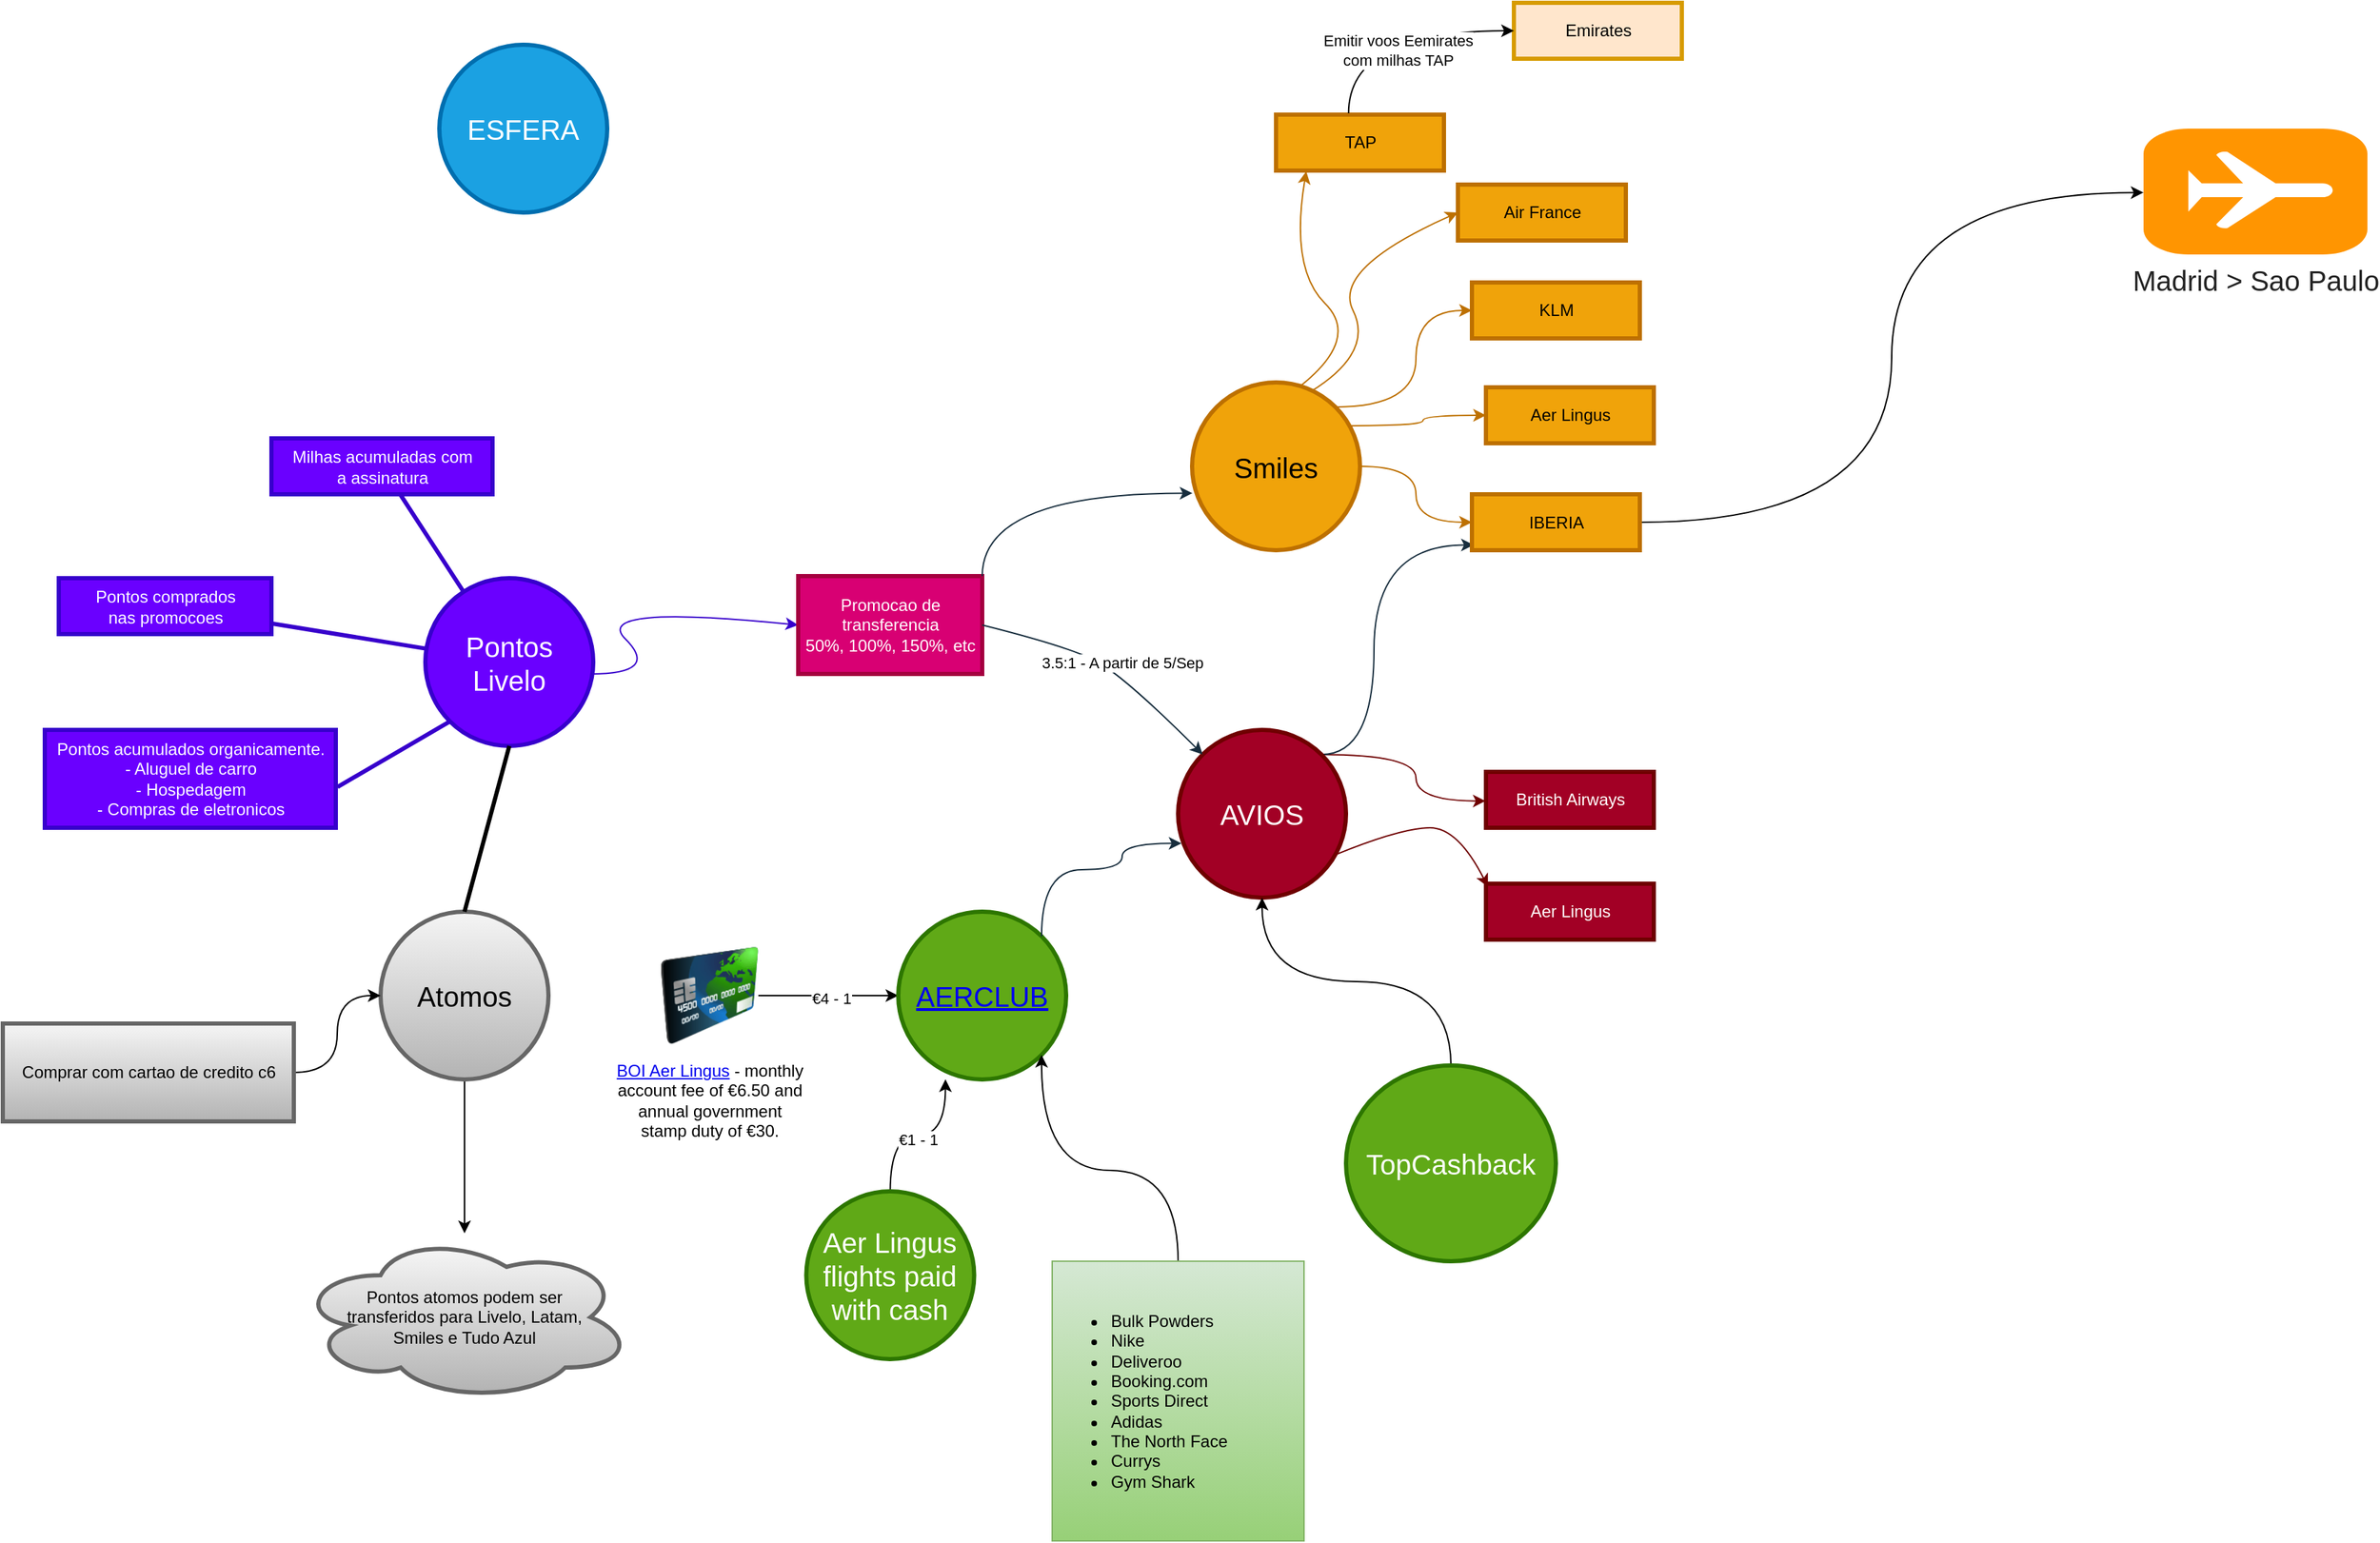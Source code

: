 <mxfile version="22.0.3" type="github" pages="2">
  <diagram id="pHUcZfW-cZySXH26Udvi" name="Page-2">
    <mxGraphModel dx="1411" dy="728" grid="1" gridSize="10" guides="1" tooltips="1" connect="1" arrows="1" fold="1" page="1" pageScale="1" pageWidth="827" pageHeight="1169" background="#ffffff" math="0" shadow="0">
      <root>
        <mxCell id="0" />
        <mxCell id="1" parent="0" />
        <mxCell id="98yDIqRsI6KGfIPP-x18-167" value="Pontos Livelo" style="ellipse;whiteSpace=wrap;html=1;shadow=0;fontFamily=Helvetica;fontSize=20;align=center;strokeWidth=3;fillColor=#6a00ff;strokeColor=#3700CC;fontColor=#ffffff;rounded=0;labelBackgroundColor=none;" parent="1" vertex="1">
          <mxGeometry x="312" y="721.5" width="120" height="120" as="geometry" />
        </mxCell>
        <mxCell id="98yDIqRsI6KGfIPP-x18-168" value="Milhas acumuladas com &lt;br&gt;a assinatura" style="rounded=0;fillColor=#6a00ff;strokeColor=#3700CC;strokeWidth=3;shadow=0;html=1;fontColor=#ffffff;labelBackgroundColor=none;" parent="1" vertex="1">
          <mxGeometry x="202" y="621.5" width="158" height="40" as="geometry" />
        </mxCell>
        <mxCell id="98yDIqRsI6KGfIPP-x18-169" value="Pontos comprados&lt;br&gt;nas promocoes" style="rounded=0;fillColor=#6a00ff;strokeColor=#3700CC;strokeWidth=3;shadow=0;html=1;fontColor=#ffffff;labelBackgroundColor=none;" parent="1" vertex="1">
          <mxGeometry x="50" y="721.5" width="152" height="40" as="geometry" />
        </mxCell>
        <mxCell id="98yDIqRsI6KGfIPP-x18-179" value="" style="edgeStyle=none;endArrow=none;strokeWidth=3;strokeColor=#3700CC;html=1;rounded=0;labelBackgroundColor=none;fontColor=default;fillColor=#6a00ff;" parent="1" source="98yDIqRsI6KGfIPP-x18-167" target="98yDIqRsI6KGfIPP-x18-168" edge="1">
          <mxGeometry x="-1498" y="-303.5" width="100" height="100" as="geometry">
            <mxPoint x="-1498" y="-203.5" as="sourcePoint" />
            <mxPoint x="-1398" y="-303.5" as="targetPoint" />
          </mxGeometry>
        </mxCell>
        <mxCell id="98yDIqRsI6KGfIPP-x18-181" value="" style="edgeStyle=none;endArrow=none;strokeWidth=3;strokeColor=#3700CC;html=1;rounded=0;labelBackgroundColor=none;fontColor=default;fillColor=#6a00ff;" parent="1" source="98yDIqRsI6KGfIPP-x18-167" target="98yDIqRsI6KGfIPP-x18-169" edge="1">
          <mxGeometry x="-1498" y="-303.5" width="100" height="100" as="geometry">
            <mxPoint x="-1498" y="-203.5" as="sourcePoint" />
            <mxPoint x="-1398" y="-303.5" as="targetPoint" />
          </mxGeometry>
        </mxCell>
        <mxCell id="98yDIqRsI6KGfIPP-x18-195" value="" style="curved=1;endArrow=classic;html=1;rounded=0;entryX=0;entryY=0.5;entryDx=0;entryDy=0;strokeColor=#3700CC;labelBackgroundColor=none;fontColor=default;fillColor=#6a00ff;" parent="1" target="cvBn0tVz_LSelpj-P-2Y-2" edge="1">
          <mxGeometry width="50" height="50" relative="1" as="geometry">
            <mxPoint x="430" y="790" as="sourcePoint" />
            <mxPoint x="530" y="740" as="targetPoint" />
            <Array as="points">
              <mxPoint x="480" y="790" />
              <mxPoint x="430" y="740" />
            </Array>
          </mxGeometry>
        </mxCell>
        <mxCell id="cvBn0tVz_LSelpj-P-2Y-2" value="Promocao de &lt;br&gt;transferencia&lt;br&gt;50%, 100%, 150%, etc" style="rounded=0;fillColor=#d80073;strokeColor=#A50040;strokeWidth=3;shadow=0;html=1;labelBackgroundColor=none;fontColor=#ffffff;" parent="1" vertex="1">
          <mxGeometry x="578.5" y="720" width="131.5" height="70" as="geometry" />
        </mxCell>
        <mxCell id="lprAs_AV9ht-rZbfYgg8-25" style="edgeStyle=orthogonalEdgeStyle;rounded=0;orthogonalLoop=1;jettySize=auto;html=1;exitX=1;exitY=0.5;exitDx=0;exitDy=0;entryX=0;entryY=0.5;entryDx=0;entryDy=0;curved=1;labelBackgroundColor=none;strokeColor=#BD7000;fontColor=default;fillColor=#f0a30a;" parent="1" source="lprAs_AV9ht-rZbfYgg8-1" target="lprAs_AV9ht-rZbfYgg8-10" edge="1">
          <mxGeometry relative="1" as="geometry" />
        </mxCell>
        <mxCell id="lprAs_AV9ht-rZbfYgg8-1" value="Smiles" style="ellipse;whiteSpace=wrap;html=1;shadow=0;fontFamily=Helvetica;fontSize=20;align=center;strokeWidth=3;fillColor=#f0a30a;strokeColor=#BD7000;rounded=0;labelBackgroundColor=none;fontColor=#000000;" parent="1" vertex="1">
          <mxGeometry x="860" y="581.5" width="120" height="120" as="geometry" />
        </mxCell>
        <mxCell id="lprAs_AV9ht-rZbfYgg8-26" style="edgeStyle=orthogonalEdgeStyle;rounded=0;orthogonalLoop=1;jettySize=auto;html=1;exitX=1;exitY=0;exitDx=0;exitDy=0;curved=1;entryX=-0.002;entryY=0.521;entryDx=0;entryDy=0;entryPerimeter=0;labelBackgroundColor=none;strokeColor=#6F0000;fontColor=default;fillColor=#a20025;" parent="1" source="lprAs_AV9ht-rZbfYgg8-2" target="lprAs_AV9ht-rZbfYgg8-18" edge="1">
          <mxGeometry relative="1" as="geometry" />
        </mxCell>
        <mxCell id="lprAs_AV9ht-rZbfYgg8-27" style="edgeStyle=orthogonalEdgeStyle;rounded=0;orthogonalLoop=1;jettySize=auto;html=1;exitX=1;exitY=0;exitDx=0;exitDy=0;entryX=0.011;entryY=0.905;entryDx=0;entryDy=0;entryPerimeter=0;curved=1;labelBackgroundColor=none;strokeColor=#182E3E;fontColor=default;" parent="1" source="lprAs_AV9ht-rZbfYgg8-2" target="lprAs_AV9ht-rZbfYgg8-10" edge="1">
          <mxGeometry relative="1" as="geometry">
            <mxPoint x="1060" y="680" as="targetPoint" />
            <Array as="points">
              <mxPoint x="990" y="848" />
              <mxPoint x="990" y="698" />
            </Array>
          </mxGeometry>
        </mxCell>
        <mxCell id="lprAs_AV9ht-rZbfYgg8-2" value="AVIOS" style="ellipse;whiteSpace=wrap;html=1;shadow=0;fontFamily=Helvetica;fontSize=20;align=center;strokeWidth=3;fillColor=#a20025;strokeColor=#6F0000;rounded=0;labelBackgroundColor=none;fontColor=#ffffff;" parent="1" vertex="1">
          <mxGeometry x="850" y="830" width="120" height="120" as="geometry" />
        </mxCell>
        <mxCell id="lprAs_AV9ht-rZbfYgg8-3" value="" style="curved=1;endArrow=classic;html=1;rounded=0;exitX=1;exitY=0.5;exitDx=0;exitDy=0;labelBackgroundColor=none;strokeColor=#182E3E;fontColor=default;" parent="1" source="cvBn0tVz_LSelpj-P-2Y-2" target="lprAs_AV9ht-rZbfYgg8-2" edge="1">
          <mxGeometry width="50" height="50" relative="1" as="geometry">
            <mxPoint x="560" y="770" as="sourcePoint" />
            <mxPoint x="610" y="720" as="targetPoint" />
            <Array as="points">
              <mxPoint x="770" y="770" />
              <mxPoint x="810" y="790" />
            </Array>
          </mxGeometry>
        </mxCell>
        <mxCell id="LaEs5MpT-my3YbIbVM4t-5" value="3.5:1 - A partir de 5/Sep" style="edgeLabel;html=1;align=center;verticalAlign=middle;resizable=0;points=[];" parent="lprAs_AV9ht-rZbfYgg8-3" vertex="1" connectable="0">
          <mxGeometry x="-0.23" y="1" relative="1" as="geometry">
            <mxPoint x="30" y="8" as="offset" />
          </mxGeometry>
        </mxCell>
        <mxCell id="lprAs_AV9ht-rZbfYgg8-5" value="TAP" style="rounded=0;fillColor=#f0a30a;strokeColor=#BD7000;strokeWidth=3;shadow=0;html=1;fontColor=#000000;labelBackgroundColor=none;" parent="1" vertex="1">
          <mxGeometry x="920" y="390" width="120" height="40" as="geometry" />
        </mxCell>
        <mxCell id="lprAs_AV9ht-rZbfYgg8-8" value="" style="curved=1;endArrow=classic;html=1;rounded=0;entryX=0.18;entryY=1.013;entryDx=0;entryDy=0;exitX=0.648;exitY=0.019;exitDx=0;exitDy=0;exitPerimeter=0;entryPerimeter=0;labelBackgroundColor=none;strokeColor=#BD7000;fontColor=default;fillColor=#f0a30a;" parent="1" source="lprAs_AV9ht-rZbfYgg8-1" target="lprAs_AV9ht-rZbfYgg8-5" edge="1">
          <mxGeometry width="50" height="50" relative="1" as="geometry">
            <mxPoint x="930" y="550" as="sourcePoint" />
            <mxPoint x="980" y="500" as="targetPoint" />
            <Array as="points">
              <mxPoint x="980" y="550" />
              <mxPoint x="930" y="500" />
            </Array>
          </mxGeometry>
        </mxCell>
        <mxCell id="lprAs_AV9ht-rZbfYgg8-9" value="Air France" style="rounded=0;fillColor=#f0a30a;strokeColor=#BD7000;strokeWidth=3;shadow=0;html=1;fontColor=#000000;labelBackgroundColor=none;" parent="1" vertex="1">
          <mxGeometry x="1050" y="440" width="120" height="40" as="geometry" />
        </mxCell>
        <mxCell id="LaEs5MpT-my3YbIbVM4t-14" style="edgeStyle=orthogonalEdgeStyle;rounded=0;orthogonalLoop=1;jettySize=auto;html=1;exitX=1;exitY=0.5;exitDx=0;exitDy=0;entryX=0;entryY=0.508;entryDx=0;entryDy=0;entryPerimeter=0;curved=1;" parent="1" source="lprAs_AV9ht-rZbfYgg8-10" target="LaEs5MpT-my3YbIbVM4t-13" edge="1">
          <mxGeometry relative="1" as="geometry" />
        </mxCell>
        <mxCell id="lprAs_AV9ht-rZbfYgg8-10" value="IBERIA" style="rounded=0;fillColor=#f0a30a;strokeColor=#BD7000;strokeWidth=3;shadow=0;html=1;fontColor=#000000;labelBackgroundColor=none;" parent="1" vertex="1">
          <mxGeometry x="1060" y="661.5" width="120" height="40" as="geometry" />
        </mxCell>
        <mxCell id="lprAs_AV9ht-rZbfYgg8-11" value="Aer Lingus" style="rounded=0;fillColor=#f0a30a;strokeColor=#BD7000;strokeWidth=3;shadow=0;html=1;fontColor=#000000;labelBackgroundColor=none;" parent="1" vertex="1">
          <mxGeometry x="1070" y="585" width="120" height="40" as="geometry" />
        </mxCell>
        <mxCell id="lprAs_AV9ht-rZbfYgg8-12" value="" style="curved=1;endArrow=classic;html=1;rounded=0;entryX=0;entryY=0.5;entryDx=0;entryDy=0;exitX=0.708;exitY=0.054;exitDx=0;exitDy=0;exitPerimeter=0;labelBackgroundColor=none;strokeColor=#BD7000;fontColor=default;fillColor=#f0a30a;" parent="1" source="lprAs_AV9ht-rZbfYgg8-1" target="lprAs_AV9ht-rZbfYgg8-9" edge="1">
          <mxGeometry width="50" height="50" relative="1" as="geometry">
            <mxPoint x="948" y="594" as="sourcePoint" />
            <mxPoint x="952" y="441" as="targetPoint" />
            <Array as="points">
              <mxPoint x="990" y="560" />
              <mxPoint x="960" y="500" />
            </Array>
          </mxGeometry>
        </mxCell>
        <mxCell id="lprAs_AV9ht-rZbfYgg8-16" value="Aer Lingus" style="rounded=0;fillColor=#a20025;strokeColor=#6F0000;strokeWidth=3;shadow=0;html=1;fontColor=#ffffff;labelBackgroundColor=none;" parent="1" vertex="1">
          <mxGeometry x="1070" y="940" width="120" height="40" as="geometry" />
        </mxCell>
        <mxCell id="lprAs_AV9ht-rZbfYgg8-18" value="British Airways" style="rounded=0;fillColor=#a20025;strokeColor=#6F0000;strokeWidth=3;shadow=0;html=1;fontColor=#ffffff;labelBackgroundColor=none;" parent="1" vertex="1">
          <mxGeometry x="1070" y="860" width="120" height="40" as="geometry" />
        </mxCell>
        <mxCell id="lprAs_AV9ht-rZbfYgg8-21" value="" style="curved=1;endArrow=classic;html=1;rounded=0;exitX=0.949;exitY=0.739;exitDx=0;exitDy=0;exitPerimeter=0;entryX=0.012;entryY=0.055;entryDx=0;entryDy=0;entryPerimeter=0;labelBackgroundColor=none;strokeColor=#6F0000;fontColor=default;fillColor=#a20025;" parent="1" source="lprAs_AV9ht-rZbfYgg8-2" target="lprAs_AV9ht-rZbfYgg8-16" edge="1">
          <mxGeometry width="50" height="50" relative="1" as="geometry">
            <mxPoint x="960" y="922.5" as="sourcePoint" />
            <mxPoint x="1101" y="857.5" as="targetPoint" />
            <Array as="points">
              <mxPoint x="1010" y="900" />
              <mxPoint x="1050" y="900" />
            </Array>
          </mxGeometry>
        </mxCell>
        <mxCell id="lprAs_AV9ht-rZbfYgg8-29" value="" style="endArrow=classic;html=1;rounded=0;exitX=0.949;exitY=0.258;exitDx=0;exitDy=0;exitPerimeter=0;entryX=0;entryY=0.5;entryDx=0;entryDy=0;edgeStyle=orthogonalEdgeStyle;curved=1;labelBackgroundColor=none;strokeColor=#BD7000;fontColor=default;fillColor=#f0a30a;" parent="1" source="lprAs_AV9ht-rZbfYgg8-1" target="lprAs_AV9ht-rZbfYgg8-11" edge="1">
          <mxGeometry width="50" height="50" relative="1" as="geometry">
            <mxPoint x="980" y="610" as="sourcePoint" />
            <mxPoint x="1030" y="560" as="targetPoint" />
          </mxGeometry>
        </mxCell>
        <mxCell id="lprAs_AV9ht-rZbfYgg8-30" value="KLM" style="rounded=0;fillColor=#f0a30a;strokeColor=#BD7000;strokeWidth=3;shadow=0;html=1;fontColor=#000000;labelBackgroundColor=none;" parent="1" vertex="1">
          <mxGeometry x="1060" y="510" width="120" height="40" as="geometry" />
        </mxCell>
        <mxCell id="lprAs_AV9ht-rZbfYgg8-32" value="" style="endArrow=classic;html=1;rounded=0;entryX=0;entryY=0.5;entryDx=0;entryDy=0;edgeStyle=orthogonalEdgeStyle;curved=1;exitX=1;exitY=0;exitDx=0;exitDy=0;labelBackgroundColor=none;strokeColor=#BD7000;fontColor=default;fillColor=#f0a30a;" parent="1" source="lprAs_AV9ht-rZbfYgg8-1" target="lprAs_AV9ht-rZbfYgg8-30" edge="1">
          <mxGeometry width="50" height="50" relative="1" as="geometry">
            <mxPoint x="970" y="600" as="sourcePoint" />
            <mxPoint x="1020" y="550" as="targetPoint" />
          </mxGeometry>
        </mxCell>
        <mxCell id="Cj-1utIJ18nujl3oS1AE-17" style="rounded=0;orthogonalLoop=1;jettySize=auto;html=1;exitX=1;exitY=0.5;exitDx=0;exitDy=0;entryX=0;entryY=0.5;entryDx=0;entryDy=0;" parent="1" source="Cj-1utIJ18nujl3oS1AE-16" target="lprAs_AV9ht-rZbfYgg8-33" edge="1">
          <mxGeometry relative="1" as="geometry">
            <mxPoint x="600" y="1060" as="targetPoint" />
            <Array as="points">
              <mxPoint x="640" y="1020" />
            </Array>
          </mxGeometry>
        </mxCell>
        <mxCell id="Cj-1utIJ18nujl3oS1AE-22" value="€4 -&amp;nbsp;1" style="edgeLabel;html=1;align=center;verticalAlign=middle;resizable=0;points=[];" parent="Cj-1utIJ18nujl3oS1AE-17" vertex="1" connectable="0">
          <mxGeometry x="0.03" y="-2" relative="1" as="geometry">
            <mxPoint as="offset" />
          </mxGeometry>
        </mxCell>
        <mxCell id="lprAs_AV9ht-rZbfYgg8-33" value="&lt;a href=&quot;https://estore.aerlingus.com/retailers&quot;&gt;AERCLUB&lt;/a&gt;" style="ellipse;whiteSpace=wrap;html=1;shadow=0;fontFamily=Helvetica;fontSize=20;align=center;strokeWidth=3;fillColor=#60a917;strokeColor=#2D7600;fontColor=#ffffff;rounded=0;labelBackgroundColor=none;" parent="1" vertex="1">
          <mxGeometry x="650" y="960" width="120" height="120" as="geometry" />
        </mxCell>
        <mxCell id="lprAs_AV9ht-rZbfYgg8-34" value="" style="endArrow=classic;html=1;rounded=0;exitX=1;exitY=0;exitDx=0;exitDy=0;edgeStyle=orthogonalEdgeStyle;curved=1;entryX=0.02;entryY=0.676;entryDx=0;entryDy=0;entryPerimeter=0;labelBackgroundColor=none;strokeColor=#182E3E;fontColor=default;" parent="1" source="lprAs_AV9ht-rZbfYgg8-33" target="lprAs_AV9ht-rZbfYgg8-2" edge="1">
          <mxGeometry width="50" height="50" relative="1" as="geometry">
            <mxPoint x="670" y="1000" as="sourcePoint" />
            <mxPoint x="720" y="950" as="targetPoint" />
            <Array as="points">
              <mxPoint x="752" y="930" />
              <mxPoint x="810" y="930" />
              <mxPoint x="810" y="911" />
            </Array>
          </mxGeometry>
        </mxCell>
        <mxCell id="lprAs_AV9ht-rZbfYgg8-35" value="" style="endArrow=classic;html=1;rounded=0;exitX=1;exitY=0;exitDx=0;exitDy=0;entryX=0.002;entryY=0.66;entryDx=0;entryDy=0;entryPerimeter=0;edgeStyle=orthogonalEdgeStyle;curved=1;labelBackgroundColor=none;strokeColor=#182E3E;fontColor=default;" parent="1" source="cvBn0tVz_LSelpj-P-2Y-2" target="lprAs_AV9ht-rZbfYgg8-1" edge="1">
          <mxGeometry width="50" height="50" relative="1" as="geometry">
            <mxPoint x="720" y="730" as="sourcePoint" />
            <mxPoint x="770" y="680" as="targetPoint" />
          </mxGeometry>
        </mxCell>
        <mxCell id="lprAs_AV9ht-rZbfYgg8-37" value="Emirates" style="rounded=0;fillColor=#ffe6cc;strokeColor=#d79b00;strokeWidth=3;shadow=0;html=1;labelBackgroundColor=none;" parent="1" vertex="1">
          <mxGeometry x="1090" y="310" width="120" height="40" as="geometry" />
        </mxCell>
        <mxCell id="Cj-1utIJ18nujl3oS1AE-20" style="edgeStyle=orthogonalEdgeStyle;rounded=0;orthogonalLoop=1;jettySize=auto;html=1;exitX=0.5;exitY=0;exitDx=0;exitDy=0;entryX=0.5;entryY=1;entryDx=0;entryDy=0;curved=1;" parent="1" source="lprAs_AV9ht-rZbfYgg8-39" target="lprAs_AV9ht-rZbfYgg8-2" edge="1">
          <mxGeometry relative="1" as="geometry" />
        </mxCell>
        <mxCell id="lprAs_AV9ht-rZbfYgg8-39" value="TopCashback" style="ellipse;whiteSpace=wrap;html=1;shadow=0;fontFamily=Helvetica;fontSize=20;align=center;strokeWidth=3;fillColor=#60a917;strokeColor=#2D7600;fontColor=#ffffff;rounded=0;labelBackgroundColor=none;" parent="1" vertex="1">
          <mxGeometry x="970" y="1070" width="150" height="140" as="geometry" />
        </mxCell>
        <mxCell id="Cj-1utIJ18nujl3oS1AE-1" value="" style="endArrow=classic;html=1;rounded=0;exitX=0.432;exitY=-0.024;exitDx=0;exitDy=0;exitPerimeter=0;entryX=0;entryY=0.5;entryDx=0;entryDy=0;edgeStyle=orthogonalEdgeStyle;curved=1;" parent="1" source="lprAs_AV9ht-rZbfYgg8-5" target="lprAs_AV9ht-rZbfYgg8-37" edge="1">
          <mxGeometry width="50" height="50" relative="1" as="geometry">
            <mxPoint x="990" y="385" as="sourcePoint" />
            <mxPoint x="1040" y="335" as="targetPoint" />
          </mxGeometry>
        </mxCell>
        <mxCell id="Cj-1utIJ18nujl3oS1AE-2" value="Emitir voos Eemirates &lt;br&gt;com milhas TAP" style="edgeLabel;html=1;align=center;verticalAlign=middle;resizable=0;points=[];" parent="Cj-1utIJ18nujl3oS1AE-1" vertex="1" connectable="0">
          <mxGeometry x="0.059" y="-14" relative="1" as="geometry">
            <mxPoint as="offset" />
          </mxGeometry>
        </mxCell>
        <mxCell id="Cj-1utIJ18nujl3oS1AE-16" value="&lt;a href=&quot;https://personalbanking.bankofireland.com/borrow/credit-cards/aer-credit-card/faqs/&quot;&gt;BOI Aer Lingus&lt;/a&gt; - monthly &lt;br&gt;account fee of €6.50 and &lt;br&gt;annual government &lt;br&gt;stamp duty of €30." style="image;html=1;image=img/lib/clip_art/finance/Credit_Card_128x128.png" parent="1" vertex="1">
          <mxGeometry x="480" y="980" width="70" height="80" as="geometry" />
        </mxCell>
        <mxCell id="Cj-1utIJ18nujl3oS1AE-23" style="edgeStyle=orthogonalEdgeStyle;rounded=0;orthogonalLoop=1;jettySize=auto;html=1;exitX=0.5;exitY=0;exitDx=0;exitDy=0;entryX=0.281;entryY=0.999;entryDx=0;entryDy=0;entryPerimeter=0;curved=1;" parent="1" source="Cj-1utIJ18nujl3oS1AE-21" target="lprAs_AV9ht-rZbfYgg8-33" edge="1">
          <mxGeometry relative="1" as="geometry" />
        </mxCell>
        <mxCell id="Cj-1utIJ18nujl3oS1AE-24" value="€1 -&amp;nbsp;1" style="edgeLabel;html=1;align=center;verticalAlign=middle;resizable=0;points=[];" parent="Cj-1utIJ18nujl3oS1AE-23" vertex="1" connectable="0">
          <mxGeometry x="-0.013" y="-3" relative="1" as="geometry">
            <mxPoint as="offset" />
          </mxGeometry>
        </mxCell>
        <mxCell id="Cj-1utIJ18nujl3oS1AE-21" value="Aer Lingus flights paid with cash" style="ellipse;whiteSpace=wrap;html=1;shadow=0;fontFamily=Helvetica;fontSize=20;align=center;strokeWidth=3;fillColor=#60a917;strokeColor=#2D7600;fontColor=#ffffff;rounded=0;labelBackgroundColor=none;" parent="1" vertex="1">
          <mxGeometry x="584.25" y="1160" width="120" height="120" as="geometry" />
        </mxCell>
        <mxCell id="Cj-1utIJ18nujl3oS1AE-25" value="ESFERA" style="ellipse;whiteSpace=wrap;html=1;shadow=0;fontFamily=Helvetica;fontSize=20;align=center;strokeWidth=3;fillColor=#1ba1e2;strokeColor=#006EAF;rounded=0;labelBackgroundColor=none;fontColor=#ffffff;" parent="1" vertex="1">
          <mxGeometry x="322" y="340" width="120" height="120" as="geometry" />
        </mxCell>
        <mxCell id="LaEs5MpT-my3YbIbVM4t-2" value="Pontos acumulados organicamente.&lt;br&gt;- Aluguel de carro&lt;br&gt;- Hospedagem&lt;br&gt;- Compras de eletronicos" style="rounded=0;fillColor=#6a00ff;strokeColor=#3700CC;strokeWidth=3;shadow=0;html=1;fontColor=#ffffff;labelBackgroundColor=none;" parent="1" vertex="1">
          <mxGeometry x="40" y="830" width="208" height="70" as="geometry" />
        </mxCell>
        <mxCell id="LaEs5MpT-my3YbIbVM4t-4" value="" style="edgeStyle=none;endArrow=none;strokeWidth=3;strokeColor=#3700CC;html=1;rounded=0;labelBackgroundColor=none;fontColor=default;fillColor=#6a00ff;exitX=0;exitY=1;exitDx=0;exitDy=0;entryX=1.006;entryY=0.583;entryDx=0;entryDy=0;entryPerimeter=0;" parent="1" source="98yDIqRsI6KGfIPP-x18-167" target="LaEs5MpT-my3YbIbVM4t-2" edge="1">
          <mxGeometry x="-1498" y="-303.5" width="100" height="100" as="geometry">
            <mxPoint x="323" y="782" as="sourcePoint" />
            <mxPoint x="212" y="764" as="targetPoint" />
          </mxGeometry>
        </mxCell>
        <mxCell id="LaEs5MpT-my3YbIbVM4t-11" value="" style="edgeStyle=orthogonalEdgeStyle;rounded=0;orthogonalLoop=1;jettySize=auto;html=1;" parent="1" source="LaEs5MpT-my3YbIbVM4t-6" target="LaEs5MpT-my3YbIbVM4t-10" edge="1">
          <mxGeometry relative="1" as="geometry" />
        </mxCell>
        <mxCell id="LaEs5MpT-my3YbIbVM4t-6" value="Atomos" style="ellipse;whiteSpace=wrap;html=1;shadow=0;fontFamily=Helvetica;fontSize=20;align=center;strokeWidth=3;fillColor=#f5f5f5;strokeColor=#666666;rounded=0;labelBackgroundColor=none;gradientColor=#b3b3b3;" parent="1" vertex="1">
          <mxGeometry x="280" y="960" width="120" height="120" as="geometry" />
        </mxCell>
        <mxCell id="LaEs5MpT-my3YbIbVM4t-9" style="edgeStyle=orthogonalEdgeStyle;rounded=0;orthogonalLoop=1;jettySize=auto;html=1;exitX=1;exitY=0.5;exitDx=0;exitDy=0;entryX=0;entryY=0.5;entryDx=0;entryDy=0;curved=1;" parent="1" source="LaEs5MpT-my3YbIbVM4t-7" target="LaEs5MpT-my3YbIbVM4t-6" edge="1">
          <mxGeometry relative="1" as="geometry" />
        </mxCell>
        <mxCell id="LaEs5MpT-my3YbIbVM4t-7" value="Comprar com cartao de credito c6" style="rounded=0;strokeWidth=3;shadow=0;html=1;labelBackgroundColor=none;fillColor=#f5f5f5;gradientColor=#b3b3b3;strokeColor=#666666;" parent="1" vertex="1">
          <mxGeometry x="10" y="1040" width="208" height="70" as="geometry" />
        </mxCell>
        <mxCell id="LaEs5MpT-my3YbIbVM4t-8" value="" style="edgeStyle=none;endArrow=none;strokeWidth=3;strokeColor=#000000;html=1;rounded=0;labelBackgroundColor=none;fontColor=default;fillColor=#6a00ff;exitX=0.5;exitY=1;exitDx=0;exitDy=0;entryX=0.5;entryY=0;entryDx=0;entryDy=0;" parent="1" source="98yDIqRsI6KGfIPP-x18-167" target="LaEs5MpT-my3YbIbVM4t-6" edge="1">
          <mxGeometry x="-1498" y="-303.5" width="100" height="100" as="geometry">
            <mxPoint x="340" y="834" as="sourcePoint" />
            <mxPoint x="259" y="881" as="targetPoint" />
          </mxGeometry>
        </mxCell>
        <mxCell id="LaEs5MpT-my3YbIbVM4t-10" value="Pontos atomos podem ser &lt;br&gt;transferidos para Livelo, Latam, &lt;br&gt;Smiles e Tudo Azul" style="ellipse;shape=cloud;whiteSpace=wrap;html=1;fontSize=12;fillColor=#f5f5f5;strokeColor=#666666;shadow=0;strokeWidth=3;rounded=0;labelBackgroundColor=none;gradientColor=#b3b3b3;" parent="1" vertex="1">
          <mxGeometry x="220" y="1190" width="240" height="120" as="geometry" />
        </mxCell>
        <mxCell id="LaEs5MpT-my3YbIbVM4t-13" value="&lt;font style=&quot;font-size: 20px;&quot;&gt;Madrid &amp;gt; Sao Paulo&lt;/font&gt;" style="html=1;strokeWidth=1;shadow=0;dashed=0;shape=mxgraph.ios7.misc.travel;fillColor=#FF9501;strokeColor=none;buttonText=;strokeColor2=#222222;fontColor=#222222;fontSize=8;verticalLabelPosition=bottom;verticalAlign=top;align=center;sketch=0;" parent="1" vertex="1">
          <mxGeometry x="1540" y="400" width="160" height="90" as="geometry" />
        </mxCell>
        <mxCell id="LaEs5MpT-my3YbIbVM4t-19" style="edgeStyle=orthogonalEdgeStyle;rounded=0;orthogonalLoop=1;jettySize=auto;html=1;exitX=0.5;exitY=0;exitDx=0;exitDy=0;entryX=1;entryY=1;entryDx=0;entryDy=0;curved=1;" parent="1" source="LaEs5MpT-my3YbIbVM4t-18" target="lprAs_AV9ht-rZbfYgg8-33" edge="1">
          <mxGeometry relative="1" as="geometry" />
        </mxCell>
        <mxCell id="LaEs5MpT-my3YbIbVM4t-18" value="&lt;ul&gt;&lt;li&gt;Bulk Powders&lt;/li&gt;&lt;li&gt;Nike&lt;/li&gt;&lt;li&gt;Deliveroo&lt;/li&gt;&lt;li&gt;Booking.com&lt;/li&gt;&lt;li&gt;Sports Direct&lt;/li&gt;&lt;li&gt;Adidas&lt;/li&gt;&lt;li&gt;The North Face&lt;/li&gt;&lt;li&gt;Currys&lt;/li&gt;&lt;li&gt;Gym Shark&lt;/li&gt;&lt;/ul&gt;" style="text;strokeColor=#82b366;fillColor=#d5e8d4;html=1;whiteSpace=wrap;verticalAlign=middle;overflow=hidden;gradientColor=#97d077;" parent="1" vertex="1">
          <mxGeometry x="760" y="1210" width="180" height="200" as="geometry" />
        </mxCell>
      </root>
    </mxGraphModel>
  </diagram>
  <diagram name="Estrategia" id="FQc_gfgrpAoOK430Ktd5">
    <mxGraphModel dx="1129" dy="582" grid="1" gridSize="10" guides="1" tooltips="1" connect="1" arrows="1" fold="1" page="1" pageScale="1" pageWidth="827" pageHeight="1169" background="#ffffff" math="0" shadow="0">
      <root>
        <mxCell id="fYvXDHMFxCud7RhjMWa8-0" />
        <mxCell id="fYvXDHMFxCud7RhjMWa8-1" parent="fYvXDHMFxCud7RhjMWa8-0" />
        <mxCell id="fYvXDHMFxCud7RhjMWa8-11" style="edgeStyle=orthogonalEdgeStyle;rounded=0;orthogonalLoop=1;jettySize=auto;html=1;exitX=1;exitY=0;exitDx=0;exitDy=0;curved=1;entryX=-0.002;entryY=0.521;entryDx=0;entryDy=0;entryPerimeter=0;labelBackgroundColor=none;strokeColor=#6F0000;fontColor=default;fillColor=#a20025;" edge="1" parent="fYvXDHMFxCud7RhjMWa8-1" source="fYvXDHMFxCud7RhjMWa8-13" target="fYvXDHMFxCud7RhjMWa8-24">
          <mxGeometry relative="1" as="geometry" />
        </mxCell>
        <mxCell id="fYvXDHMFxCud7RhjMWa8-12" style="edgeStyle=orthogonalEdgeStyle;rounded=0;orthogonalLoop=1;jettySize=auto;html=1;exitX=1;exitY=0;exitDx=0;exitDy=0;curved=1;labelBackgroundColor=none;strokeColor=#6F0000;fontColor=default;fillColor=#a20025;entryX=-0.002;entryY=0.388;entryDx=0;entryDy=0;entryPerimeter=0;" edge="1" parent="fYvXDHMFxCud7RhjMWa8-1" source="fYvXDHMFxCud7RhjMWa8-13" target="fYvXDHMFxCud7RhjMWa8-20">
          <mxGeometry relative="1" as="geometry">
            <mxPoint x="1080" y="770" as="targetPoint" />
            <Array as="points">
              <mxPoint x="990" y="848" />
              <mxPoint x="990" y="810" />
              <mxPoint x="1020" y="810" />
              <mxPoint x="1020" y="806" />
            </Array>
          </mxGeometry>
        </mxCell>
        <mxCell id="fYvXDHMFxCud7RhjMWa8-13" value="AVIOS" style="ellipse;whiteSpace=wrap;html=1;shadow=0;fontFamily=Helvetica;fontSize=20;align=center;strokeWidth=3;fillColor=#a20025;strokeColor=#6F0000;rounded=0;labelBackgroundColor=none;fontColor=#ffffff;" vertex="1" parent="fYvXDHMFxCud7RhjMWa8-1">
          <mxGeometry x="850" y="830" width="120" height="120" as="geometry" />
        </mxCell>
        <mxCell id="fYvXDHMFxCud7RhjMWa8-14" value="" style="curved=1;endArrow=classic;html=1;rounded=0;exitX=1;exitY=0.5;exitDx=0;exitDy=0;labelBackgroundColor=none;strokeColor=#182E3E;fontColor=default;" edge="1" parent="fYvXDHMFxCud7RhjMWa8-1" source="fYvXDHMFxCud7RhjMWa8-43" target="fYvXDHMFxCud7RhjMWa8-13">
          <mxGeometry width="50" height="50" relative="1" as="geometry">
            <mxPoint x="710" y="755" as="sourcePoint" />
            <mxPoint x="610" y="720" as="targetPoint" />
            <Array as="points">
              <mxPoint x="770" y="770" />
              <mxPoint x="810" y="790" />
            </Array>
          </mxGeometry>
        </mxCell>
        <mxCell id="fYvXDHMFxCud7RhjMWa8-15" value="2:1" style="edgeLabel;html=1;align=center;verticalAlign=middle;resizable=0;points=[];" vertex="1" connectable="0" parent="fYvXDHMFxCud7RhjMWa8-14">
          <mxGeometry x="-0.23" y="1" relative="1" as="geometry">
            <mxPoint x="30" y="8" as="offset" />
          </mxGeometry>
        </mxCell>
        <mxCell id="fYvXDHMFxCud7RhjMWa8-19" style="edgeStyle=orthogonalEdgeStyle;rounded=0;orthogonalLoop=1;jettySize=auto;html=1;exitX=1;exitY=0.5;exitDx=0;exitDy=0;entryX=0;entryY=0.508;entryDx=0;entryDy=0;entryPerimeter=0;curved=1;" edge="1" parent="fYvXDHMFxCud7RhjMWa8-1" source="fYvXDHMFxCud7RhjMWa8-20" target="fYvXDHMFxCud7RhjMWa8-52">
          <mxGeometry relative="1" as="geometry" />
        </mxCell>
        <mxCell id="fYvXDHMFxCud7RhjMWa8-20" value="IBERIA" style="rounded=0;fillColor=#a20025;strokeColor=#6F0000;strokeWidth=3;shadow=0;html=1;fontColor=#ffffff;labelBackgroundColor=none;" vertex="1" parent="fYvXDHMFxCud7RhjMWa8-1">
          <mxGeometry x="1070" y="790" width="120" height="40" as="geometry" />
        </mxCell>
        <mxCell id="fYvXDHMFxCud7RhjMWa8-23" value="Aer Lingus" style="rounded=0;fillColor=#a20025;strokeColor=#6F0000;strokeWidth=3;shadow=0;html=1;fontColor=#ffffff;labelBackgroundColor=none;" vertex="1" parent="fYvXDHMFxCud7RhjMWa8-1">
          <mxGeometry x="1070" y="910" width="120" height="40" as="geometry" />
        </mxCell>
        <mxCell id="fYvXDHMFxCud7RhjMWa8-24" value="British Airways" style="rounded=0;fillColor=#a20025;strokeColor=#6F0000;strokeWidth=3;shadow=0;html=1;fontColor=#ffffff;labelBackgroundColor=none;" vertex="1" parent="fYvXDHMFxCud7RhjMWa8-1">
          <mxGeometry x="1070" y="850" width="120" height="40" as="geometry" />
        </mxCell>
        <mxCell id="fYvXDHMFxCud7RhjMWa8-25" value="" style="curved=1;endArrow=classic;html=1;rounded=0;exitX=0.949;exitY=0.739;exitDx=0;exitDy=0;exitPerimeter=0;entryX=0;entryY=0.5;entryDx=0;entryDy=0;labelBackgroundColor=none;strokeColor=#6F0000;fontColor=default;fillColor=#a20025;" edge="1" parent="fYvXDHMFxCud7RhjMWa8-1" source="fYvXDHMFxCud7RhjMWa8-13" target="fYvXDHMFxCud7RhjMWa8-23">
          <mxGeometry width="50" height="50" relative="1" as="geometry">
            <mxPoint x="960" y="922.5" as="sourcePoint" />
            <mxPoint x="1101" y="857.5" as="targetPoint" />
            <Array as="points">
              <mxPoint x="1000" y="910" />
              <mxPoint x="1020" y="920" />
              <mxPoint x="1050" y="930" />
            </Array>
          </mxGeometry>
        </mxCell>
        <mxCell id="fYvXDHMFxCud7RhjMWa8-29" style="rounded=0;orthogonalLoop=1;jettySize=auto;html=1;exitX=1;exitY=0.5;exitDx=0;exitDy=0;entryX=0;entryY=0.5;entryDx=0;entryDy=0;" edge="1" parent="fYvXDHMFxCud7RhjMWa8-1" source="fYvXDHMFxCud7RhjMWa8-39" target="fYvXDHMFxCud7RhjMWa8-31">
          <mxGeometry relative="1" as="geometry">
            <mxPoint x="600" y="1060" as="targetPoint" />
            <Array as="points">
              <mxPoint x="640" y="1020" />
            </Array>
          </mxGeometry>
        </mxCell>
        <mxCell id="fYvXDHMFxCud7RhjMWa8-30" value="€4 -&amp;nbsp;1" style="edgeLabel;html=1;align=center;verticalAlign=middle;resizable=0;points=[];" vertex="1" connectable="0" parent="fYvXDHMFxCud7RhjMWa8-29">
          <mxGeometry x="0.03" y="-2" relative="1" as="geometry">
            <mxPoint as="offset" />
          </mxGeometry>
        </mxCell>
        <mxCell id="fYvXDHMFxCud7RhjMWa8-31" value="&lt;a href=&quot;https://estore.aerlingus.com/retailers&quot;&gt;AERCLUB&lt;/a&gt;" style="ellipse;whiteSpace=wrap;html=1;shadow=0;fontFamily=Helvetica;fontSize=20;align=center;strokeWidth=3;fillColor=#60a917;strokeColor=#2D7600;fontColor=#ffffff;rounded=0;labelBackgroundColor=none;" vertex="1" parent="fYvXDHMFxCud7RhjMWa8-1">
          <mxGeometry x="650" y="960" width="120" height="120" as="geometry" />
        </mxCell>
        <mxCell id="fYvXDHMFxCud7RhjMWa8-32" value="" style="endArrow=classic;html=1;rounded=0;exitX=1;exitY=0;exitDx=0;exitDy=0;edgeStyle=orthogonalEdgeStyle;curved=1;entryX=0.02;entryY=0.676;entryDx=0;entryDy=0;entryPerimeter=0;labelBackgroundColor=none;strokeColor=#182E3E;fontColor=default;" edge="1" parent="fYvXDHMFxCud7RhjMWa8-1" source="fYvXDHMFxCud7RhjMWa8-31" target="fYvXDHMFxCud7RhjMWa8-13">
          <mxGeometry width="50" height="50" relative="1" as="geometry">
            <mxPoint x="670" y="1000" as="sourcePoint" />
            <mxPoint x="720" y="950" as="targetPoint" />
            <Array as="points">
              <mxPoint x="752" y="930" />
              <mxPoint x="810" y="930" />
              <mxPoint x="810" y="911" />
            </Array>
          </mxGeometry>
        </mxCell>
        <mxCell id="fYvXDHMFxCud7RhjMWa8-39" value="&lt;a href=&quot;https://personalbanking.bankofireland.com/borrow/credit-cards/aer-credit-card/faqs/&quot;&gt;BOI Aer Lingus&lt;/a&gt; - monthly &lt;br&gt;account fee of €6.50 and &lt;br&gt;annual government &lt;br&gt;stamp duty of €30. Total anually €108" style="image;html=1;image=img/lib/clip_art/finance/Credit_Card_128x128.png" vertex="1" parent="fYvXDHMFxCud7RhjMWa8-1">
          <mxGeometry x="480" y="980" width="70" height="80" as="geometry" />
        </mxCell>
        <mxCell id="fYvXDHMFxCud7RhjMWa8-40" style="edgeStyle=orthogonalEdgeStyle;rounded=0;orthogonalLoop=1;jettySize=auto;html=1;exitX=0.5;exitY=0;exitDx=0;exitDy=0;entryX=0.281;entryY=0.999;entryDx=0;entryDy=0;entryPerimeter=0;curved=1;" edge="1" parent="fYvXDHMFxCud7RhjMWa8-1" source="fYvXDHMFxCud7RhjMWa8-42" target="fYvXDHMFxCud7RhjMWa8-31">
          <mxGeometry relative="1" as="geometry" />
        </mxCell>
        <mxCell id="fYvXDHMFxCud7RhjMWa8-41" value="€1 -&amp;nbsp;1" style="edgeLabel;html=1;align=center;verticalAlign=middle;resizable=0;points=[];" vertex="1" connectable="0" parent="fYvXDHMFxCud7RhjMWa8-40">
          <mxGeometry x="-0.013" y="-3" relative="1" as="geometry">
            <mxPoint as="offset" />
          </mxGeometry>
        </mxCell>
        <mxCell id="fYvXDHMFxCud7RhjMWa8-42" value="Aer Lingus flights paid with cash" style="ellipse;whiteSpace=wrap;html=1;shadow=0;fontFamily=Helvetica;fontSize=20;align=center;strokeWidth=3;fillColor=#60a917;strokeColor=#2D7600;fontColor=#ffffff;rounded=0;labelBackgroundColor=none;" vertex="1" parent="fYvXDHMFxCud7RhjMWa8-1">
          <mxGeometry x="584.25" y="1160" width="120" height="120" as="geometry" />
        </mxCell>
        <mxCell id="fYvXDHMFxCud7RhjMWa8-43" value="ESFERA" style="ellipse;whiteSpace=wrap;html=1;shadow=0;fontFamily=Helvetica;fontSize=20;align=center;strokeWidth=3;fillColor=#1ba1e2;strokeColor=#006EAF;rounded=0;labelBackgroundColor=none;fontColor=#ffffff;" vertex="1" parent="fYvXDHMFxCud7RhjMWa8-1">
          <mxGeometry x="570" y="680" width="120" height="120" as="geometry" />
        </mxCell>
        <mxCell id="fYvXDHMFxCud7RhjMWa8-52" value="&lt;font style=&quot;font-size: 20px;&quot;&gt;Madrid &amp;gt; Sao Paulo&lt;/font&gt;" style="html=1;strokeWidth=1;shadow=0;dashed=0;shape=mxgraph.ios7.misc.travel;fillColor=#FF9501;strokeColor=none;buttonText=;strokeColor2=#222222;fontColor=#222222;fontSize=8;verticalLabelPosition=bottom;verticalAlign=top;align=center;sketch=0;" vertex="1" parent="fYvXDHMFxCud7RhjMWa8-1">
          <mxGeometry x="1280" y="820" width="160" height="90" as="geometry" />
        </mxCell>
        <mxCell id="fYvXDHMFxCud7RhjMWa8-53" style="edgeStyle=orthogonalEdgeStyle;rounded=0;orthogonalLoop=1;jettySize=auto;html=1;exitX=0;exitY=0.5;exitDx=0;exitDy=0;entryX=1;entryY=1;entryDx=0;entryDy=0;curved=1;" edge="1" parent="fYvXDHMFxCud7RhjMWa8-1" source="fYvXDHMFxCud7RhjMWa8-54" target="fYvXDHMFxCud7RhjMWa8-31">
          <mxGeometry relative="1" as="geometry" />
        </mxCell>
        <mxCell id="fYvXDHMFxCud7RhjMWa8-54" value="&lt;ul&gt;&lt;li style=&quot;border-color: var(--border-color);&quot;&gt;&lt;b&gt;&lt;span style=&quot;background-color: initial;&quot;&gt;Holland &amp;amp; Barrett IE 10 Avios /&amp;nbsp;€1&amp;nbsp;&lt;/span&gt;&lt;br&gt;&lt;/b&gt;&lt;/li&gt;&lt;li style=&quot;border-color: var(--border-color);&quot;&gt;&lt;b&gt;M&amp;amp;S 9 Avios /&amp;nbsp;€1&lt;/b&gt;&lt;/li&gt;&lt;li style=&quot;border-color: var(--border-color);&quot;&gt;&lt;b&gt;LOOKFANTASTIC IE 8 Avios /&amp;nbsp;€1&amp;nbsp;&amp;nbsp;&lt;/b&gt;&lt;/li&gt;&lt;li style=&quot;border-color: var(--border-color);&quot;&gt;Booking.com 6 Avios /&amp;nbsp;€1&amp;nbsp;&lt;/li&gt;&lt;li&gt;Nike 4&lt;span style=&quot;background-color: initial;&quot;&gt;&amp;nbsp;Avios /&amp;nbsp;€1&lt;/span&gt;&lt;br&gt;&lt;/li&gt;&lt;li&gt;&lt;span style=&quot;background-color: initial;&quot;&gt;Deliveroo 2 Avios /&amp;nbsp;€1&lt;/span&gt;&lt;br&gt;&lt;/li&gt;&lt;li&gt;&lt;span style=&quot;background-color: initial;&quot;&gt;Adidas 6 Avios /&amp;nbsp;€1&lt;/span&gt;&lt;br&gt;&lt;/li&gt;&lt;li&gt;The North Face&lt;/li&gt;&lt;li&gt;Currys 2 Avios /&amp;nbsp;€1&lt;/li&gt;&lt;li&gt;Gym Shark 5 Avios /&amp;nbsp;€1&lt;/li&gt;&lt;/ul&gt;" style="text;strokeColor=#82b366;fillColor=#d5e8d4;html=1;whiteSpace=wrap;verticalAlign=middle;overflow=hidden;gradientColor=#97d077;" vertex="1" parent="fYvXDHMFxCud7RhjMWa8-1">
          <mxGeometry x="870" y="1071" width="260" height="200" as="geometry" />
        </mxCell>
        <mxCell id="SnxqsiOobL6FcPUS157w-6" style="edgeStyle=orthogonalEdgeStyle;rounded=0;orthogonalLoop=1;jettySize=auto;html=1;exitX=1;exitY=0.5;exitDx=0;exitDy=0;entryX=0;entryY=0.5;entryDx=0;entryDy=0;" edge="1" parent="fYvXDHMFxCud7RhjMWa8-1" source="SnxqsiOobL6FcPUS157w-5" target="fYvXDHMFxCud7RhjMWa8-43">
          <mxGeometry relative="1" as="geometry" />
        </mxCell>
        <mxCell id="SnxqsiOobL6FcPUS157w-5" value="&lt;ul&gt;&lt;li style=&quot;border-color: var(--border-color);&quot;&gt;&lt;b&gt;Compra de pontos em promocao&lt;/b&gt;&lt;/li&gt;&lt;li style=&quot;border-color: var(--border-color);&quot;&gt;&lt;b&gt;Compras de produtos em parceiros&lt;/b&gt;&lt;/li&gt;&lt;li style=&quot;border-color: var(--border-color);&quot;&gt;&lt;b&gt;Alugeis de hospedagem/carro quando vale a pena&lt;/b&gt;&lt;/li&gt;&lt;/ul&gt;" style="text;strokeColor=#10739e;fillColor=#b1ddf0;html=1;whiteSpace=wrap;verticalAlign=middle;overflow=hidden;" vertex="1" parent="fYvXDHMFxCud7RhjMWa8-1">
          <mxGeometry x="230" y="700" width="260" height="80" as="geometry" />
        </mxCell>
      </root>
    </mxGraphModel>
  </diagram>
</mxfile>
